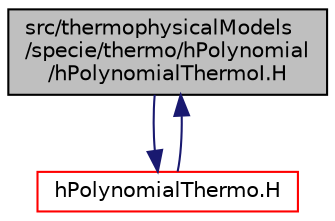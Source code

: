 digraph "src/thermophysicalModels/specie/thermo/hPolynomial/hPolynomialThermoI.H"
{
  bgcolor="transparent";
  edge [fontname="Helvetica",fontsize="10",labelfontname="Helvetica",labelfontsize="10"];
  node [fontname="Helvetica",fontsize="10",shape=record];
  Node1 [label="src/thermophysicalModels\l/specie/thermo/hPolynomial\l/hPolynomialThermoI.H",height=0.2,width=0.4,color="black", fillcolor="grey75", style="filled", fontcolor="black"];
  Node1 -> Node2 [color="midnightblue",fontsize="10",style="solid",fontname="Helvetica"];
  Node2 [label="hPolynomialThermo.H",height=0.2,width=0.4,color="red",URL="$a10547.html"];
  Node2 -> Node1 [color="midnightblue",fontsize="10",style="solid",fontname="Helvetica"];
}
